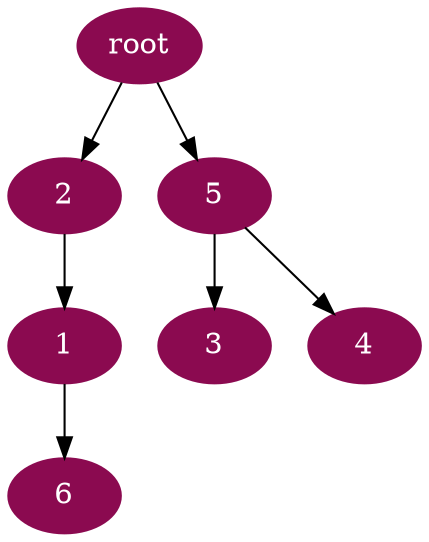 digraph G {
node [color=deeppink4, style=filled, fontcolor=white];
2 -> 1;
"root" -> 2;
5 -> 3;
5 -> 4;
"root" -> 5;
1 -> 6;
}
